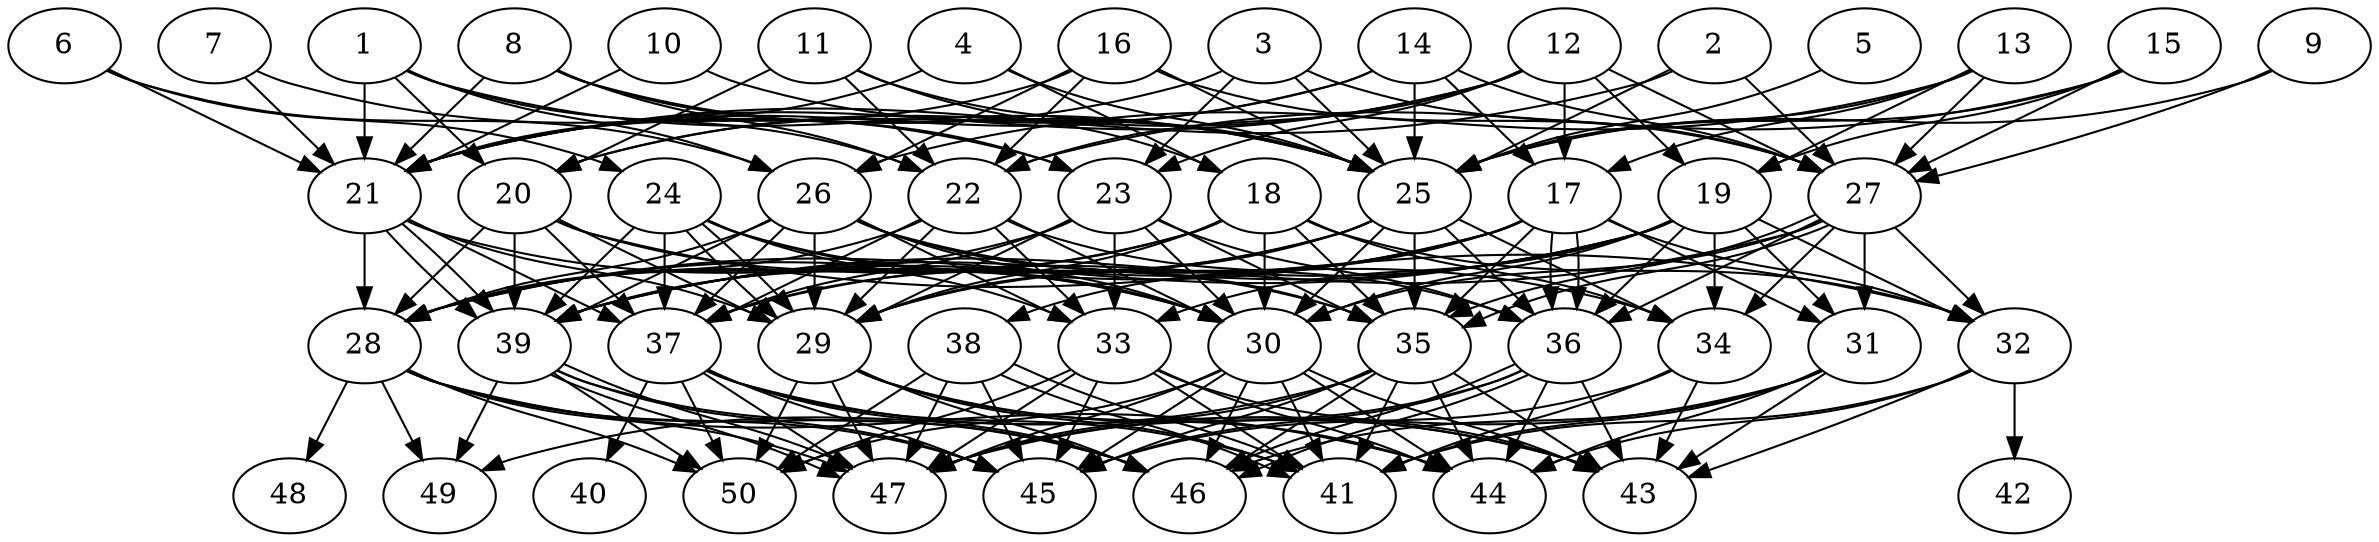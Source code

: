 // DAG automatically generated by daggen at Thu Oct  3 14:07:56 2019
// ./daggen --dot -n 50 --ccr 0.4 --fat 0.7 --regular 0.7 --density 0.9 --mindata 5242880 --maxdata 52428800 
digraph G {
  1 [size="86627840", alpha="0.12", expect_size="34651136"] 
  1 -> 20 [size ="34651136"]
  1 -> 21 [size ="34651136"]
  1 -> 22 [size ="34651136"]
  1 -> 25 [size ="34651136"]
  1 -> 26 [size ="34651136"]
  2 [size="25446400", alpha="0.01", expect_size="10178560"] 
  2 -> 21 [size ="10178560"]
  2 -> 25 [size ="10178560"]
  2 -> 27 [size ="10178560"]
  3 [size="54727680", alpha="0.08", expect_size="21891072"] 
  3 -> 21 [size ="21891072"]
  3 -> 23 [size ="21891072"]
  3 -> 25 [size ="21891072"]
  3 -> 27 [size ="21891072"]
  4 [size="44715520", alpha="0.16", expect_size="17886208"] 
  4 -> 18 [size ="17886208"]
  4 -> 21 [size ="17886208"]
  4 -> 25 [size ="17886208"]
  5 [size="44060160", alpha="0.10", expect_size="17624064"] 
  5 -> 25 [size ="17624064"]
  6 [size="105955840", alpha="0.06", expect_size="42382336"] 
  6 -> 21 [size ="42382336"]
  6 -> 24 [size ="42382336"]
  6 -> 26 [size ="42382336"]
  7 [size="20162560", alpha="0.17", expect_size="8065024"] 
  7 -> 21 [size ="8065024"]
  7 -> 23 [size ="8065024"]
  8 [size="62712320", alpha="0.12", expect_size="25084928"] 
  8 -> 21 [size ="25084928"]
  8 -> 22 [size ="25084928"]
  8 -> 23 [size ="25084928"]
  8 -> 25 [size ="25084928"]
  9 [size="122324480", alpha="0.19", expect_size="48929792"] 
  9 -> 25 [size ="48929792"]
  9 -> 27 [size ="48929792"]
  10 [size="78120960", alpha="0.03", expect_size="31248384"] 
  10 -> 21 [size ="31248384"]
  10 -> 25 [size ="31248384"]
  11 [size="41922560", alpha="0.13", expect_size="16769024"] 
  11 -> 18 [size ="16769024"]
  11 -> 20 [size ="16769024"]
  11 -> 22 [size ="16769024"]
  11 -> 25 [size ="16769024"]
  12 [size="113848320", alpha="0.12", expect_size="45539328"] 
  12 -> 17 [size ="45539328"]
  12 -> 19 [size ="45539328"]
  12 -> 20 [size ="45539328"]
  12 -> 21 [size ="45539328"]
  12 -> 22 [size ="45539328"]
  12 -> 23 [size ="45539328"]
  12 -> 27 [size ="45539328"]
  13 [size="120540160", alpha="0.20", expect_size="48216064"] 
  13 -> 17 [size ="48216064"]
  13 -> 19 [size ="48216064"]
  13 -> 25 [size ="48216064"]
  13 -> 26 [size ="48216064"]
  13 -> 27 [size ="48216064"]
  14 [size="48888320", alpha="0.01", expect_size="19555328"] 
  14 -> 17 [size ="19555328"]
  14 -> 20 [size ="19555328"]
  14 -> 21 [size ="19555328"]
  14 -> 25 [size ="19555328"]
  14 -> 27 [size ="19555328"]
  15 [size="25405440", alpha="0.16", expect_size="10162176"] 
  15 -> 19 [size ="10162176"]
  15 -> 22 [size ="10162176"]
  15 -> 25 [size ="10162176"]
  15 -> 27 [size ="10162176"]
  16 [size="82083840", alpha="0.14", expect_size="32833536"] 
  16 -> 21 [size ="32833536"]
  16 -> 22 [size ="32833536"]
  16 -> 25 [size ="32833536"]
  16 -> 26 [size ="32833536"]
  16 -> 27 [size ="32833536"]
  17 [size="119065600", alpha="0.06", expect_size="47626240"] 
  17 -> 28 [size ="47626240"]
  17 -> 29 [size ="47626240"]
  17 -> 31 [size ="47626240"]
  17 -> 32 [size ="47626240"]
  17 -> 35 [size ="47626240"]
  17 -> 36 [size ="47626240"]
  17 -> 36 [size ="47626240"]
  17 -> 38 [size ="47626240"]
  17 -> 39 [size ="47626240"]
  18 [size="102543360", alpha="0.06", expect_size="41017344"] 
  18 -> 28 [size ="41017344"]
  18 -> 29 [size ="41017344"]
  18 -> 30 [size ="41017344"]
  18 -> 32 [size ="41017344"]
  18 -> 34 [size ="41017344"]
  18 -> 35 [size ="41017344"]
  18 -> 39 [size ="41017344"]
  19 [size="54359040", alpha="0.16", expect_size="21743616"] 
  19 -> 28 [size ="21743616"]
  19 -> 30 [size ="21743616"]
  19 -> 31 [size ="21743616"]
  19 -> 32 [size ="21743616"]
  19 -> 33 [size ="21743616"]
  19 -> 34 [size ="21743616"]
  19 -> 36 [size ="21743616"]
  19 -> 37 [size ="21743616"]
  19 -> 39 [size ="21743616"]
  20 [size="46341120", alpha="0.09", expect_size="18536448"] 
  20 -> 28 [size ="18536448"]
  20 -> 29 [size ="18536448"]
  20 -> 30 [size ="18536448"]
  20 -> 32 [size ="18536448"]
  20 -> 37 [size ="18536448"]
  20 -> 39 [size ="18536448"]
  21 [size="66176000", alpha="0.14", expect_size="26470400"] 
  21 -> 28 [size ="26470400"]
  21 -> 29 [size ="26470400"]
  21 -> 30 [size ="26470400"]
  21 -> 37 [size ="26470400"]
  21 -> 39 [size ="26470400"]
  21 -> 39 [size ="26470400"]
  22 [size="23160320", alpha="0.02", expect_size="9264128"] 
  22 -> 28 [size ="9264128"]
  22 -> 29 [size ="9264128"]
  22 -> 30 [size ="9264128"]
  22 -> 33 [size ="9264128"]
  22 -> 36 [size ="9264128"]
  22 -> 37 [size ="9264128"]
  23 [size="93826560", alpha="0.17", expect_size="37530624"] 
  23 -> 28 [size ="37530624"]
  23 -> 29 [size ="37530624"]
  23 -> 30 [size ="37530624"]
  23 -> 33 [size ="37530624"]
  23 -> 35 [size ="37530624"]
  23 -> 36 [size ="37530624"]
  23 -> 37 [size ="37530624"]
  24 [size="91363840", alpha="0.17", expect_size="36545536"] 
  24 -> 29 [size ="36545536"]
  24 -> 29 [size ="36545536"]
  24 -> 30 [size ="36545536"]
  24 -> 33 [size ="36545536"]
  24 -> 35 [size ="36545536"]
  24 -> 37 [size ="36545536"]
  24 -> 39 [size ="36545536"]
  25 [size="98081280", alpha="0.02", expect_size="39232512"] 
  25 -> 29 [size ="39232512"]
  25 -> 30 [size ="39232512"]
  25 -> 34 [size ="39232512"]
  25 -> 35 [size ="39232512"]
  25 -> 36 [size ="39232512"]
  25 -> 37 [size ="39232512"]
  25 -> 39 [size ="39232512"]
  26 [size="74634240", alpha="0.03", expect_size="29853696"] 
  26 -> 28 [size ="29853696"]
  26 -> 29 [size ="29853696"]
  26 -> 30 [size ="29853696"]
  26 -> 33 [size ="29853696"]
  26 -> 34 [size ="29853696"]
  26 -> 35 [size ="29853696"]
  26 -> 37 [size ="29853696"]
  26 -> 39 [size ="29853696"]
  27 [size="38123520", alpha="0.05", expect_size="15249408"] 
  27 -> 30 [size ="15249408"]
  27 -> 31 [size ="15249408"]
  27 -> 32 [size ="15249408"]
  27 -> 34 [size ="15249408"]
  27 -> 35 [size ="15249408"]
  27 -> 35 [size ="15249408"]
  27 -> 36 [size ="15249408"]
  27 -> 39 [size ="15249408"]
  28 [size="72207360", alpha="0.16", expect_size="28882944"] 
  28 -> 44 [size ="28882944"]
  28 -> 45 [size ="28882944"]
  28 -> 46 [size ="28882944"]
  28 -> 47 [size ="28882944"]
  28 -> 48 [size ="28882944"]
  28 -> 49 [size ="28882944"]
  28 -> 50 [size ="28882944"]
  29 [size="104913920", alpha="0.05", expect_size="41965568"] 
  29 -> 41 [size ="41965568"]
  29 -> 43 [size ="41965568"]
  29 -> 44 [size ="41965568"]
  29 -> 46 [size ="41965568"]
  29 -> 47 [size ="41965568"]
  29 -> 50 [size ="41965568"]
  30 [size="80064000", alpha="0.06", expect_size="32025600"] 
  30 -> 41 [size ="32025600"]
  30 -> 43 [size ="32025600"]
  30 -> 44 [size ="32025600"]
  30 -> 45 [size ="32025600"]
  30 -> 46 [size ="32025600"]
  30 -> 47 [size ="32025600"]
  30 -> 50 [size ="32025600"]
  31 [size="14484480", alpha="0.11", expect_size="5793792"] 
  31 -> 41 [size ="5793792"]
  31 -> 43 [size ="5793792"]
  31 -> 44 [size ="5793792"]
  31 -> 46 [size ="5793792"]
  31 -> 47 [size ="5793792"]
  32 [size="99660800", alpha="0.13", expect_size="39864320"] 
  32 -> 41 [size ="39864320"]
  32 -> 42 [size ="39864320"]
  32 -> 43 [size ="39864320"]
  32 -> 44 [size ="39864320"]
  33 [size="112000000", alpha="0.13", expect_size="44800000"] 
  33 -> 41 [size ="44800000"]
  33 -> 43 [size ="44800000"]
  33 -> 44 [size ="44800000"]
  33 -> 45 [size ="44800000"]
  33 -> 47 [size ="44800000"]
  33 -> 50 [size ="44800000"]
  34 [size="93130240", alpha="0.20", expect_size="37252096"] 
  34 -> 41 [size ="37252096"]
  34 -> 43 [size ="37252096"]
  34 -> 45 [size ="37252096"]
  35 [size="74659840", alpha="0.08", expect_size="29863936"] 
  35 -> 41 [size ="29863936"]
  35 -> 43 [size ="29863936"]
  35 -> 44 [size ="29863936"]
  35 -> 45 [size ="29863936"]
  35 -> 46 [size ="29863936"]
  35 -> 47 [size ="29863936"]
  35 -> 49 [size ="29863936"]
  36 [size="87541760", alpha="0.08", expect_size="35016704"] 
  36 -> 43 [size ="35016704"]
  36 -> 44 [size ="35016704"]
  36 -> 45 [size ="35016704"]
  36 -> 46 [size ="35016704"]
  36 -> 46 [size ="35016704"]
  36 -> 47 [size ="35016704"]
  37 [size="106662400", alpha="0.07", expect_size="42664960"] 
  37 -> 40 [size ="42664960"]
  37 -> 41 [size ="42664960"]
  37 -> 43 [size ="42664960"]
  37 -> 45 [size ="42664960"]
  37 -> 46 [size ="42664960"]
  37 -> 47 [size ="42664960"]
  37 -> 50 [size ="42664960"]
  38 [size="21112320", alpha="0.20", expect_size="8444928"] 
  38 -> 41 [size ="8444928"]
  38 -> 41 [size ="8444928"]
  38 -> 45 [size ="8444928"]
  38 -> 47 [size ="8444928"]
  38 -> 50 [size ="8444928"]
  39 [size="116431360", alpha="0.00", expect_size="46572544"] 
  39 -> 45 [size ="46572544"]
  39 -> 46 [size ="46572544"]
  39 -> 47 [size ="46572544"]
  39 -> 47 [size ="46572544"]
  39 -> 49 [size ="46572544"]
  39 -> 50 [size ="46572544"]
  40 [size="29977600", alpha="0.06", expect_size="11991040"] 
  41 [size="62691840", alpha="0.01", expect_size="25076736"] 
  42 [size="125427200", alpha="0.18", expect_size="50170880"] 
  43 [size="82995200", alpha="0.08", expect_size="33198080"] 
  44 [size="42831360", alpha="0.12", expect_size="17132544"] 
  45 [size="40719360", alpha="0.10", expect_size="16287744"] 
  46 [size="88954880", alpha="0.19", expect_size="35581952"] 
  47 [size="20590080", alpha="0.11", expect_size="8236032"] 
  48 [size="59550720", alpha="0.14", expect_size="23820288"] 
  49 [size="59343360", alpha="0.12", expect_size="23737344"] 
  50 [size="61222400", alpha="0.02", expect_size="24488960"] 
}
